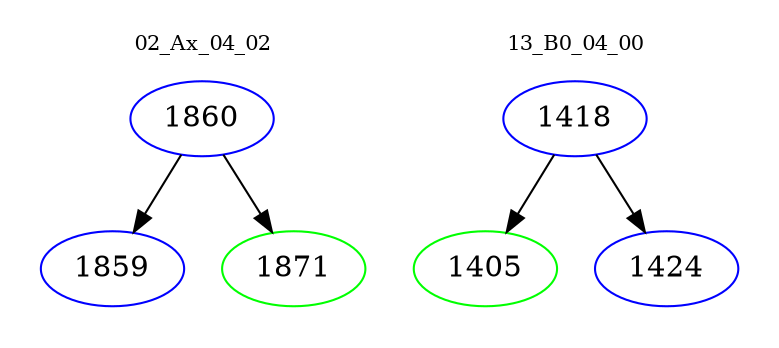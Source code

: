 digraph{
subgraph cluster_0 {
color = white
label = "02_Ax_04_02";
fontsize=10;
T0_1860 [label="1860", color="blue"]
T0_1860 -> T0_1859 [color="black"]
T0_1859 [label="1859", color="blue"]
T0_1860 -> T0_1871 [color="black"]
T0_1871 [label="1871", color="green"]
}
subgraph cluster_1 {
color = white
label = "13_B0_04_00";
fontsize=10;
T1_1418 [label="1418", color="blue"]
T1_1418 -> T1_1405 [color="black"]
T1_1405 [label="1405", color="green"]
T1_1418 -> T1_1424 [color="black"]
T1_1424 [label="1424", color="blue"]
}
}
